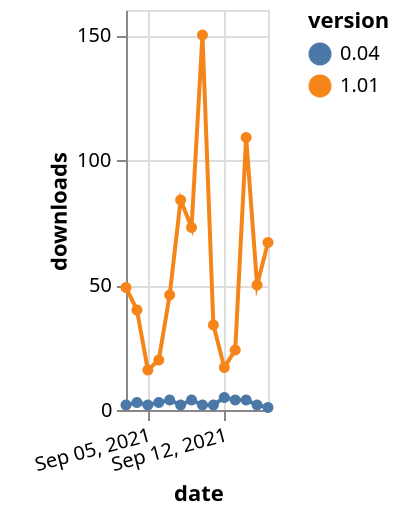 {"$schema": "https://vega.github.io/schema/vega-lite/v5.json", "description": "A simple bar chart with embedded data.", "data": {"values": [{"date": "2021-09-03", "total": 58816, "delta": 49, "version": "1.01"}, {"date": "2021-09-04", "total": 58856, "delta": 40, "version": "1.01"}, {"date": "2021-09-05", "total": 58872, "delta": 16, "version": "1.01"}, {"date": "2021-09-06", "total": 58892, "delta": 20, "version": "1.01"}, {"date": "2021-09-07", "total": 58938, "delta": 46, "version": "1.01"}, {"date": "2021-09-08", "total": 59022, "delta": 84, "version": "1.01"}, {"date": "2021-09-09", "total": 59095, "delta": 73, "version": "1.01"}, {"date": "2021-09-10", "total": 59245, "delta": 150, "version": "1.01"}, {"date": "2021-09-11", "total": 59279, "delta": 34, "version": "1.01"}, {"date": "2021-09-12", "total": 59296, "delta": 17, "version": "1.01"}, {"date": "2021-09-13", "total": 59320, "delta": 24, "version": "1.01"}, {"date": "2021-09-14", "total": 59429, "delta": 109, "version": "1.01"}, {"date": "2021-09-15", "total": 59479, "delta": 50, "version": "1.01"}, {"date": "2021-09-16", "total": 59546, "delta": 67, "version": "1.01"}, {"date": "2021-09-03", "total": 22624, "delta": 2, "version": "0.04"}, {"date": "2021-09-04", "total": 22627, "delta": 3, "version": "0.04"}, {"date": "2021-09-05", "total": 22629, "delta": 2, "version": "0.04"}, {"date": "2021-09-06", "total": 22632, "delta": 3, "version": "0.04"}, {"date": "2021-09-07", "total": 22636, "delta": 4, "version": "0.04"}, {"date": "2021-09-08", "total": 22638, "delta": 2, "version": "0.04"}, {"date": "2021-09-09", "total": 22642, "delta": 4, "version": "0.04"}, {"date": "2021-09-10", "total": 22644, "delta": 2, "version": "0.04"}, {"date": "2021-09-11", "total": 22646, "delta": 2, "version": "0.04"}, {"date": "2021-09-12", "total": 22651, "delta": 5, "version": "0.04"}, {"date": "2021-09-13", "total": 22655, "delta": 4, "version": "0.04"}, {"date": "2021-09-14", "total": 22659, "delta": 4, "version": "0.04"}, {"date": "2021-09-15", "total": 22661, "delta": 2, "version": "0.04"}, {"date": "2021-09-16", "total": 22662, "delta": 1, "version": "0.04"}]}, "width": "container", "mark": {"type": "line", "point": {"filled": true}}, "encoding": {"x": {"field": "date", "type": "temporal", "timeUnit": "yearmonthdate", "title": "date", "axis": {"labelAngle": -15}}, "y": {"field": "delta", "type": "quantitative", "title": "downloads"}, "color": {"field": "version", "type": "nominal"}, "tooltip": {"field": "delta"}}}